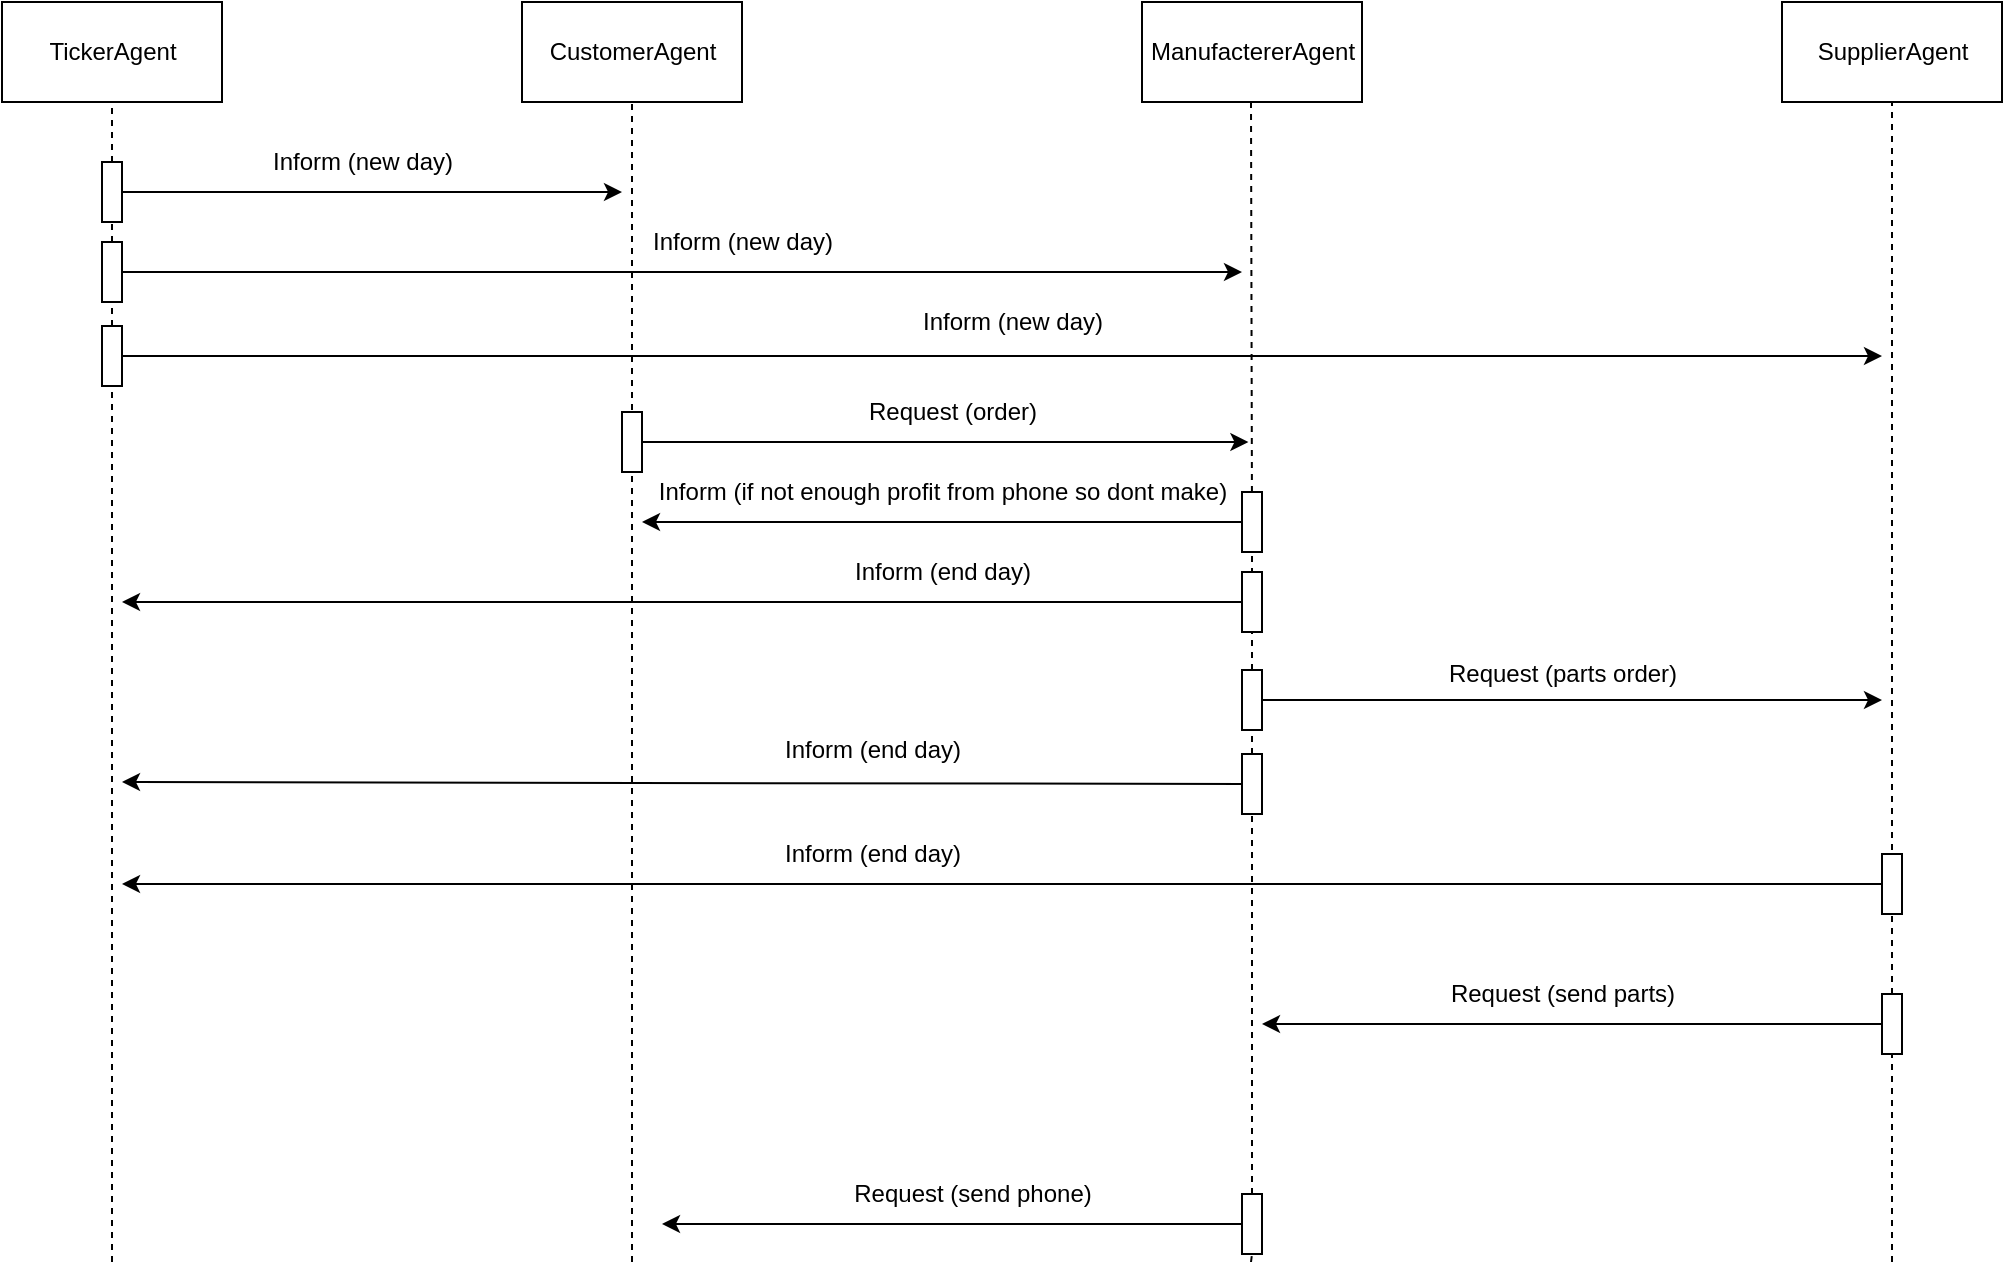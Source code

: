 <mxfile version="12.3.6" type="github" pages="1">
  <diagram id="kcomba_UFsj__auz3YVF" name="Page-1">
    <mxGraphModel dx="1550" dy="868" grid="1" gridSize="10" guides="1" tooltips="1" connect="1" arrows="1" fold="1" page="1" pageScale="1" pageWidth="1169" pageHeight="827" math="0" shadow="0">
      <root>
        <mxCell id="0"/>
        <mxCell id="1" parent="0"/>
        <mxCell id="pwMXchlTZJM473vGIRh--1" value="TickerAgent" style="html=1;" vertex="1" parent="1">
          <mxGeometry x="50" y="50" width="110" height="50" as="geometry"/>
        </mxCell>
        <mxCell id="pwMXchlTZJM473vGIRh--6" value="CustomerAgent" style="html=1;" vertex="1" parent="1">
          <mxGeometry x="310" y="50" width="110" height="50" as="geometry"/>
        </mxCell>
        <mxCell id="pwMXchlTZJM473vGIRh--7" value="SupplierAgent" style="html=1;" vertex="1" parent="1">
          <mxGeometry x="940" y="50" width="110" height="50" as="geometry"/>
        </mxCell>
        <mxCell id="pwMXchlTZJM473vGIRh--8" value="ManufactererAgent" style="html=1;" vertex="1" parent="1">
          <mxGeometry x="620" y="50" width="110" height="50" as="geometry"/>
        </mxCell>
        <mxCell id="pwMXchlTZJM473vGIRh--12" value="" style="endArrow=none;dashed=1;html=1;entryX=0.5;entryY=1;entryDx=0;entryDy=0;" edge="1" parent="1" source="pwMXchlTZJM473vGIRh--19" target="pwMXchlTZJM473vGIRh--1">
          <mxGeometry width="50" height="50" relative="1" as="geometry">
            <mxPoint x="105" y="680" as="sourcePoint"/>
            <mxPoint x="105" y="120" as="targetPoint"/>
          </mxGeometry>
        </mxCell>
        <mxCell id="pwMXchlTZJM473vGIRh--15" value="" style="endArrow=none;dashed=1;html=1;entryX=0.5;entryY=1;entryDx=0;entryDy=0;" edge="1" parent="1" target="pwMXchlTZJM473vGIRh--6">
          <mxGeometry width="50" height="50" relative="1" as="geometry">
            <mxPoint x="365" y="680" as="sourcePoint"/>
            <mxPoint x="360" y="100" as="targetPoint"/>
          </mxGeometry>
        </mxCell>
        <mxCell id="pwMXchlTZJM473vGIRh--16" value="" style="endArrow=none;dashed=1;html=1;entryX=0.5;entryY=1;entryDx=0;entryDy=0;fontStyle=1" edge="1" parent="1" source="pwMXchlTZJM473vGIRh--37">
          <mxGeometry width="50" height="50" relative="1" as="geometry">
            <mxPoint x="674.5" y="680" as="sourcePoint"/>
            <mxPoint x="674.5" y="100" as="targetPoint"/>
          </mxGeometry>
        </mxCell>
        <mxCell id="pwMXchlTZJM473vGIRh--17" value="" style="endArrow=none;dashed=1;html=1;entryX=0.5;entryY=1;entryDx=0;entryDy=0;" edge="1" parent="1" source="pwMXchlTZJM473vGIRh--46" target="pwMXchlTZJM473vGIRh--7">
          <mxGeometry width="50" height="50" relative="1" as="geometry">
            <mxPoint x="995" y="680" as="sourcePoint"/>
            <mxPoint x="135" y="130" as="targetPoint"/>
          </mxGeometry>
        </mxCell>
        <mxCell id="pwMXchlTZJM473vGIRh--18" value="" style="endArrow=classic;html=1;exitX=1;exitY=0.5;exitDx=0;exitDy=0;" edge="1" parent="1" source="pwMXchlTZJM473vGIRh--19">
          <mxGeometry width="50" height="50" relative="1" as="geometry">
            <mxPoint x="106" y="150" as="sourcePoint"/>
            <mxPoint x="360" y="145" as="targetPoint"/>
          </mxGeometry>
        </mxCell>
        <mxCell id="pwMXchlTZJM473vGIRh--19" value="" style="rounded=0;whiteSpace=wrap;html=1;" vertex="1" parent="1">
          <mxGeometry x="100" y="130" width="10" height="30" as="geometry"/>
        </mxCell>
        <mxCell id="pwMXchlTZJM473vGIRh--20" value="" style="endArrow=none;dashed=1;html=1;entryX=0.5;entryY=1;entryDx=0;entryDy=0;" edge="1" parent="1" target="pwMXchlTZJM473vGIRh--19">
          <mxGeometry width="50" height="50" relative="1" as="geometry">
            <mxPoint x="105" y="680" as="sourcePoint"/>
            <mxPoint x="105" y="100" as="targetPoint"/>
          </mxGeometry>
        </mxCell>
        <mxCell id="pwMXchlTZJM473vGIRh--23" value="Inform (new day)" style="text;html=1;align=center;verticalAlign=middle;resizable=0;points=[];;autosize=1;" vertex="1" parent="1">
          <mxGeometry x="175" y="120" width="110" height="20" as="geometry"/>
        </mxCell>
        <mxCell id="pwMXchlTZJM473vGIRh--26" value="" style="rounded=0;whiteSpace=wrap;html=1;" vertex="1" parent="1">
          <mxGeometry x="100" y="170" width="10" height="30" as="geometry"/>
        </mxCell>
        <mxCell id="pwMXchlTZJM473vGIRh--27" value="" style="endArrow=classic;html=1;exitX=1;exitY=0.5;exitDx=0;exitDy=0;" edge="1" source="pwMXchlTZJM473vGIRh--26" parent="1">
          <mxGeometry width="50" height="50" relative="1" as="geometry">
            <mxPoint x="106" y="190" as="sourcePoint"/>
            <mxPoint x="670" y="185" as="targetPoint"/>
          </mxGeometry>
        </mxCell>
        <mxCell id="pwMXchlTZJM473vGIRh--28" value="Inform (new day)" style="text;html=1;align=center;verticalAlign=middle;resizable=0;points=[];;autosize=1;" vertex="1" parent="1">
          <mxGeometry x="365" y="160" width="110" height="20" as="geometry"/>
        </mxCell>
        <mxCell id="pwMXchlTZJM473vGIRh--29" value="" style="rounded=0;whiteSpace=wrap;html=1;" vertex="1" parent="1">
          <mxGeometry x="100" y="212" width="10" height="30" as="geometry"/>
        </mxCell>
        <mxCell id="pwMXchlTZJM473vGIRh--30" value="" style="endArrow=classic;html=1;exitX=1;exitY=0.5;exitDx=0;exitDy=0;" edge="1" parent="1" source="pwMXchlTZJM473vGIRh--29">
          <mxGeometry width="50" height="50" relative="1" as="geometry">
            <mxPoint x="106" y="232" as="sourcePoint"/>
            <mxPoint x="990" y="227" as="targetPoint"/>
          </mxGeometry>
        </mxCell>
        <mxCell id="pwMXchlTZJM473vGIRh--31" value="Inform (new day)" style="text;html=1;align=center;verticalAlign=middle;resizable=0;points=[];;autosize=1;" vertex="1" parent="1">
          <mxGeometry x="500" y="200" width="110" height="20" as="geometry"/>
        </mxCell>
        <mxCell id="pwMXchlTZJM473vGIRh--32" value="" style="rounded=0;whiteSpace=wrap;html=1;" vertex="1" parent="1">
          <mxGeometry x="360" y="255" width="10" height="30" as="geometry"/>
        </mxCell>
        <mxCell id="pwMXchlTZJM473vGIRh--33" value="" style="endArrow=classic;html=1;exitX=1;exitY=0.5;exitDx=0;exitDy=0;entryX=0.364;entryY=1.25;entryDx=0;entryDy=0;entryPerimeter=0;" edge="1" parent="1" source="pwMXchlTZJM473vGIRh--32">
          <mxGeometry width="50" height="50" relative="1" as="geometry">
            <mxPoint x="366" y="275" as="sourcePoint"/>
            <mxPoint x="673.2" y="270" as="targetPoint"/>
          </mxGeometry>
        </mxCell>
        <mxCell id="pwMXchlTZJM473vGIRh--35" value="Request (order)" style="text;html=1;align=center;verticalAlign=middle;resizable=0;points=[];;autosize=1;" vertex="1" parent="1">
          <mxGeometry x="475" y="245" width="100" height="20" as="geometry"/>
        </mxCell>
        <mxCell id="pwMXchlTZJM473vGIRh--38" value="" style="endArrow=classic;html=1;exitX=1;exitY=0.5;exitDx=0;exitDy=0;" edge="1" parent="1">
          <mxGeometry width="50" height="50" relative="1" as="geometry">
            <mxPoint x="680" y="310" as="sourcePoint"/>
            <mxPoint x="370" y="310" as="targetPoint"/>
          </mxGeometry>
        </mxCell>
        <mxCell id="pwMXchlTZJM473vGIRh--39" value="Inform (if not enough profit from phone so dont make)" style="text;html=1;align=center;verticalAlign=middle;resizable=0;points=[];;autosize=1;" vertex="1" parent="1">
          <mxGeometry x="370" y="285" width="300" height="20" as="geometry"/>
        </mxCell>
        <mxCell id="pwMXchlTZJM473vGIRh--37" value="" style="rounded=0;whiteSpace=wrap;html=1;" vertex="1" parent="1">
          <mxGeometry x="670" y="295" width="10" height="30" as="geometry"/>
        </mxCell>
        <mxCell id="pwMXchlTZJM473vGIRh--40" value="" style="endArrow=none;dashed=1;html=1;entryX=0.5;entryY=1;entryDx=0;entryDy=0;fontStyle=1" edge="1" parent="1" source="pwMXchlTZJM473vGIRh--68" target="pwMXchlTZJM473vGIRh--37">
          <mxGeometry width="50" height="50" relative="1" as="geometry">
            <mxPoint x="674.5" y="736" as="sourcePoint"/>
            <mxPoint x="674.5" y="156" as="targetPoint"/>
          </mxGeometry>
        </mxCell>
        <mxCell id="pwMXchlTZJM473vGIRh--43" value="" style="rounded=0;whiteSpace=wrap;html=1;" vertex="1" parent="1">
          <mxGeometry x="670" y="384" width="10" height="30" as="geometry"/>
        </mxCell>
        <mxCell id="pwMXchlTZJM473vGIRh--44" value="" style="endArrow=classic;html=1;exitX=1;exitY=0.5;exitDx=0;exitDy=0;" edge="1" parent="1" source="pwMXchlTZJM473vGIRh--43">
          <mxGeometry width="50" height="50" relative="1" as="geometry">
            <mxPoint x="676" y="404" as="sourcePoint"/>
            <mxPoint x="990" y="399" as="targetPoint"/>
          </mxGeometry>
        </mxCell>
        <mxCell id="pwMXchlTZJM473vGIRh--45" value="Request (parts order)" style="text;html=1;align=center;verticalAlign=middle;resizable=0;points=[];;autosize=1;" vertex="1" parent="1">
          <mxGeometry x="765" y="376" width="130" height="20" as="geometry"/>
        </mxCell>
        <mxCell id="pwMXchlTZJM473vGIRh--46" value="" style="rounded=0;whiteSpace=wrap;html=1;" vertex="1" parent="1">
          <mxGeometry x="990" y="546" width="10" height="30" as="geometry"/>
        </mxCell>
        <mxCell id="pwMXchlTZJM473vGIRh--47" value="" style="endArrow=none;dashed=1;html=1;entryX=0.5;entryY=1;entryDx=0;entryDy=0;" edge="1" parent="1" target="pwMXchlTZJM473vGIRh--46">
          <mxGeometry width="50" height="50" relative="1" as="geometry">
            <mxPoint x="995" y="680" as="sourcePoint"/>
            <mxPoint x="995" y="100" as="targetPoint"/>
          </mxGeometry>
        </mxCell>
        <mxCell id="pwMXchlTZJM473vGIRh--48" value="" style="endArrow=classic;html=1;exitX=0;exitY=0.5;exitDx=0;exitDy=0;" edge="1" parent="1" source="pwMXchlTZJM473vGIRh--46">
          <mxGeometry width="50" height="50" relative="1" as="geometry">
            <mxPoint x="690" y="529" as="sourcePoint"/>
            <mxPoint x="680" y="561" as="targetPoint"/>
          </mxGeometry>
        </mxCell>
        <mxCell id="pwMXchlTZJM473vGIRh--49" value="Request (send parts)" style="text;html=1;align=center;verticalAlign=middle;resizable=0;points=[];;autosize=1;" vertex="1" parent="1">
          <mxGeometry x="765" y="536" width="130" height="20" as="geometry"/>
        </mxCell>
        <mxCell id="pwMXchlTZJM473vGIRh--50" value="" style="rounded=0;whiteSpace=wrap;html=1;" vertex="1" parent="1">
          <mxGeometry x="670" y="646" width="10" height="30" as="geometry"/>
        </mxCell>
        <mxCell id="pwMXchlTZJM473vGIRh--51" value="" style="endArrow=none;dashed=1;html=1;entryX=0.5;entryY=1;entryDx=0;entryDy=0;fontStyle=1" edge="1" parent="1" target="pwMXchlTZJM473vGIRh--50">
          <mxGeometry width="50" height="50" relative="1" as="geometry">
            <mxPoint x="674.5" y="680" as="sourcePoint"/>
            <mxPoint x="675" y="310" as="targetPoint"/>
          </mxGeometry>
        </mxCell>
        <mxCell id="pwMXchlTZJM473vGIRh--52" value="" style="endArrow=classic;html=1;exitX=0;exitY=0.5;exitDx=0;exitDy=0;" edge="1" parent="1" source="pwMXchlTZJM473vGIRh--50">
          <mxGeometry width="50" height="50" relative="1" as="geometry">
            <mxPoint x="620" y="610" as="sourcePoint"/>
            <mxPoint x="380" y="661" as="targetPoint"/>
          </mxGeometry>
        </mxCell>
        <mxCell id="pwMXchlTZJM473vGIRh--53" value="Request (send phone)" style="text;html=1;align=center;verticalAlign=middle;resizable=0;points=[];;autosize=1;" vertex="1" parent="1">
          <mxGeometry x="470" y="636" width="130" height="20" as="geometry"/>
        </mxCell>
        <mxCell id="pwMXchlTZJM473vGIRh--58" value="" style="rounded=0;whiteSpace=wrap;html=1;" vertex="1" parent="1">
          <mxGeometry x="990" y="476" width="10" height="30" as="geometry"/>
        </mxCell>
        <mxCell id="pwMXchlTZJM473vGIRh--59" value="" style="endArrow=classic;html=1;exitX=0;exitY=0.5;exitDx=0;exitDy=0;" edge="1" parent="1" source="pwMXchlTZJM473vGIRh--58">
          <mxGeometry width="50" height="50" relative="1" as="geometry">
            <mxPoint x="690" y="403" as="sourcePoint"/>
            <mxPoint x="110" y="491" as="targetPoint"/>
          </mxGeometry>
        </mxCell>
        <mxCell id="pwMXchlTZJM473vGIRh--60" value="Inform (end day)" style="text;html=1;align=center;verticalAlign=middle;resizable=0;points=[];;autosize=1;" vertex="1" parent="1">
          <mxGeometry x="435" y="414" width="100" height="20" as="geometry"/>
        </mxCell>
        <mxCell id="pwMXchlTZJM473vGIRh--69" value="" style="endArrow=classic;html=1;exitX=0;exitY=0.5;exitDx=0;exitDy=0;" edge="1" parent="1" source="pwMXchlTZJM473vGIRh--68">
          <mxGeometry width="50" height="50" relative="1" as="geometry">
            <mxPoint x="370" y="433" as="sourcePoint"/>
            <mxPoint x="110" y="440" as="targetPoint"/>
          </mxGeometry>
        </mxCell>
        <mxCell id="pwMXchlTZJM473vGIRh--70" value="Inform (end day)" style="text;html=1;align=center;verticalAlign=middle;resizable=0;points=[];;autosize=1;" vertex="1" parent="1">
          <mxGeometry x="435" y="466" width="100" height="20" as="geometry"/>
        </mxCell>
        <mxCell id="pwMXchlTZJM473vGIRh--71" value="" style="endArrow=classic;html=1;exitX=1;exitY=0.5;exitDx=0;exitDy=0;" edge="1" parent="1">
          <mxGeometry width="50" height="50" relative="1" as="geometry">
            <mxPoint x="680" y="350" as="sourcePoint"/>
            <mxPoint x="110" y="350" as="targetPoint"/>
          </mxGeometry>
        </mxCell>
        <mxCell id="pwMXchlTZJM473vGIRh--72" value="Inform (end day)" style="text;html=1;align=center;verticalAlign=middle;resizable=0;points=[];;autosize=1;" vertex="1" parent="1">
          <mxGeometry x="470" y="325" width="100" height="20" as="geometry"/>
        </mxCell>
        <mxCell id="pwMXchlTZJM473vGIRh--73" value="" style="rounded=0;whiteSpace=wrap;html=1;" vertex="1" parent="1">
          <mxGeometry x="670" y="335" width="10" height="30" as="geometry"/>
        </mxCell>
        <mxCell id="pwMXchlTZJM473vGIRh--68" value="" style="rounded=0;whiteSpace=wrap;html=1;" vertex="1" parent="1">
          <mxGeometry x="670" y="426" width="10" height="30" as="geometry"/>
        </mxCell>
        <mxCell id="pwMXchlTZJM473vGIRh--74" value="" style="endArrow=none;dashed=1;html=1;entryX=0.5;entryY=1;entryDx=0;entryDy=0;fontStyle=1" edge="1" parent="1" source="pwMXchlTZJM473vGIRh--50" target="pwMXchlTZJM473vGIRh--68">
          <mxGeometry width="50" height="50" relative="1" as="geometry">
            <mxPoint x="675" y="646" as="sourcePoint"/>
            <mxPoint x="675" y="325" as="targetPoint"/>
          </mxGeometry>
        </mxCell>
      </root>
    </mxGraphModel>
  </diagram>
</mxfile>
